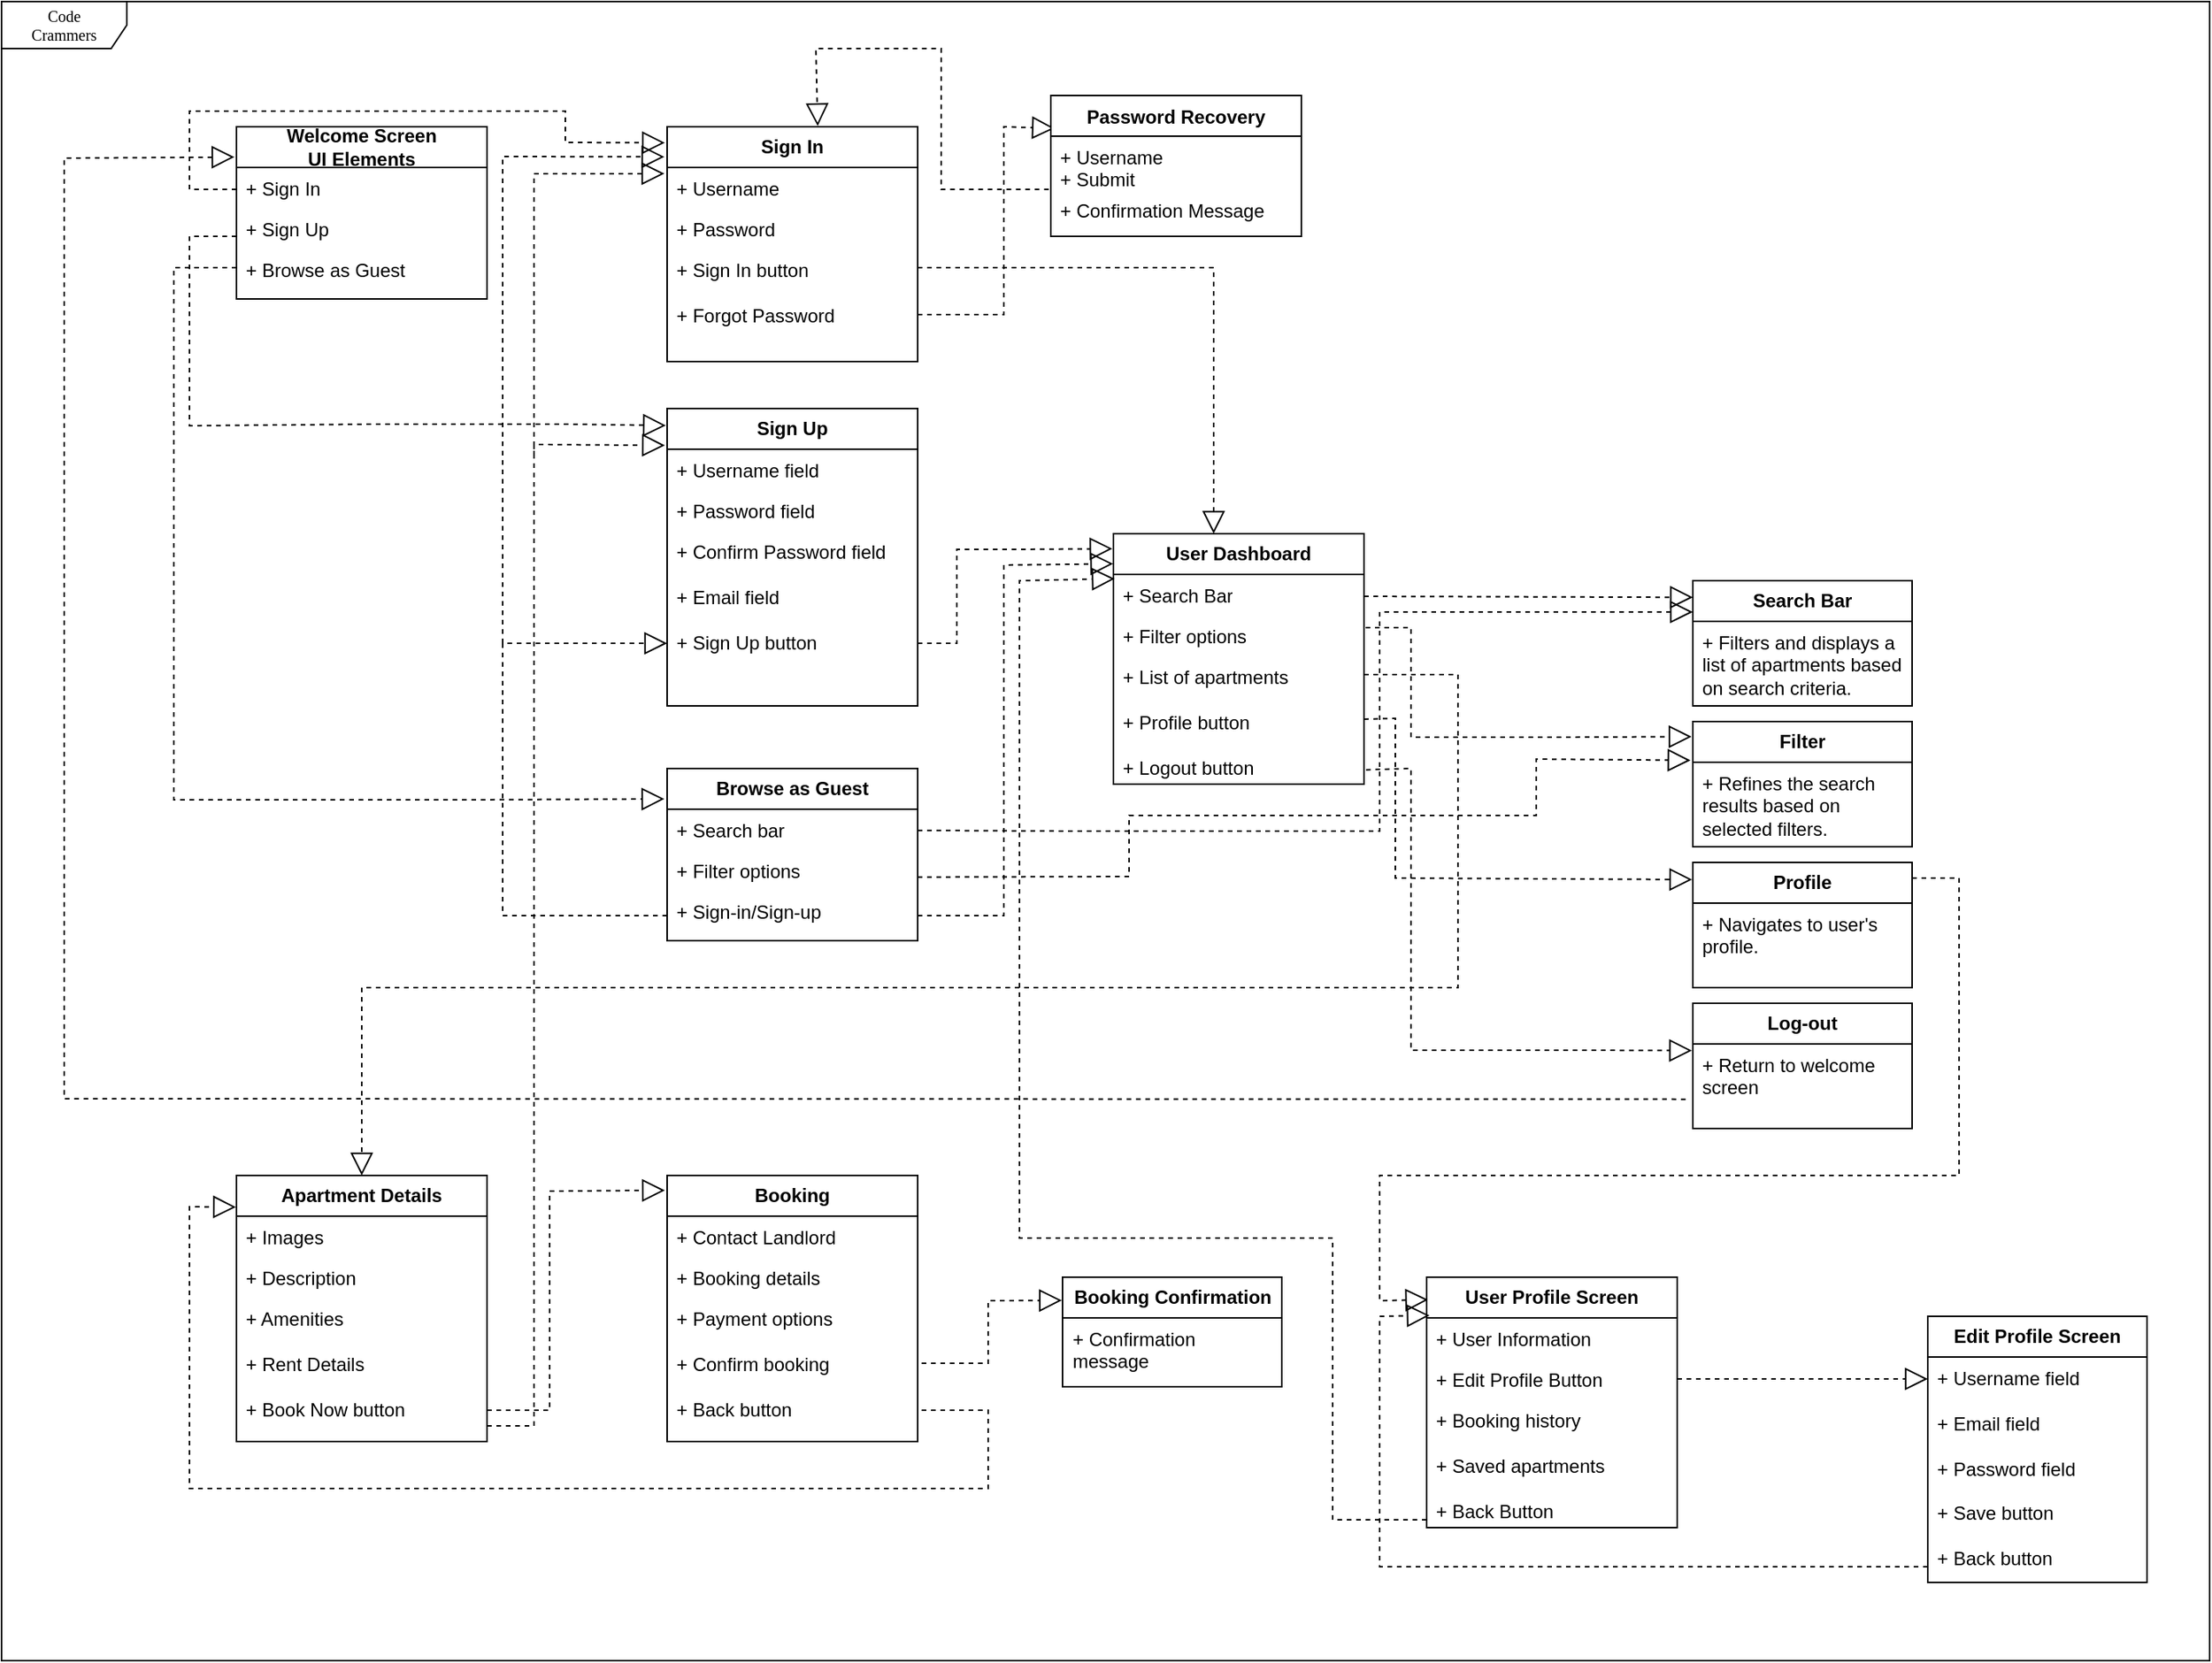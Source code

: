 <mxfile version="24.4.4" type="github">
  <diagram name="Page-1" id="XD1wHA15Zp2mq-SakErt">
    <mxGraphModel dx="2918" dy="988" grid="1" gridSize="10" guides="1" tooltips="1" connect="1" arrows="1" fold="1" page="1" pageScale="1" pageWidth="850" pageHeight="1100" math="0" shadow="0">
      <root>
        <mxCell id="0" />
        <mxCell id="1" parent="0" />
        <mxCell id="ODBAr7v3amxmQa6mZx3--6" value="Code&lt;div&gt;Crammers&lt;/div&gt;" style="shape=umlFrame;whiteSpace=wrap;html=1;rounded=0;shadow=0;comic=0;labelBackgroundColor=none;strokeWidth=1;fontFamily=Verdana;fontSize=10;align=center;width=80;height=30;direction=east;" vertex="1" parent="1">
          <mxGeometry x="-80" y="10" width="1410" height="1060" as="geometry" />
        </mxCell>
        <mxCell id="ODBAr7v3amxmQa6mZx3--1" value="&lt;b&gt;Sign In&lt;/b&gt;" style="swimlane;fontStyle=0;childLayout=stackLayout;horizontal=1;startSize=26;horizontalStack=0;resizeParent=1;resizeParentMax=0;resizeLast=0;collapsible=1;marginBottom=0;whiteSpace=wrap;html=1;labelBackgroundColor=none;" vertex="1" parent="1">
          <mxGeometry x="345" y="90" width="160" height="150" as="geometry" />
        </mxCell>
        <mxCell id="ODBAr7v3amxmQa6mZx3--2" value="&lt;div style=&quot;text-align: justify;&quot;&gt;&lt;span style=&quot;background-color: initial;&quot;&gt;+ Username&lt;/span&gt;&lt;/div&gt;" style="text;align=left;verticalAlign=top;spacingLeft=4;spacingRight=4;overflow=hidden;rotatable=0;points=[[0,0.5],[1,0.5]];portConstraint=eastwest;whiteSpace=wrap;html=1;labelBackgroundColor=none;" vertex="1" parent="ODBAr7v3amxmQa6mZx3--1">
          <mxGeometry y="26" width="160" height="26" as="geometry" />
        </mxCell>
        <mxCell id="ODBAr7v3amxmQa6mZx3--3" value="+ Password" style="text;align=left;verticalAlign=top;spacingLeft=4;spacingRight=4;overflow=hidden;rotatable=0;points=[[0,0.5],[1,0.5]];portConstraint=eastwest;whiteSpace=wrap;html=1;labelBackgroundColor=none;" vertex="1" parent="ODBAr7v3amxmQa6mZx3--1">
          <mxGeometry y="52" width="160" height="26" as="geometry" />
        </mxCell>
        <mxCell id="ODBAr7v3amxmQa6mZx3--4" value="+ Sign In button&lt;div&gt;&lt;br&gt;&lt;div&gt;+ Forgot Password&lt;br&gt;&lt;div&gt;&lt;br&gt;&lt;/div&gt;&lt;/div&gt;&lt;/div&gt;" style="text;align=left;verticalAlign=top;spacingLeft=4;spacingRight=4;overflow=hidden;rotatable=0;points=[[0,0.5],[1,0.5]];portConstraint=eastwest;whiteSpace=wrap;html=1;labelBackgroundColor=none;" vertex="1" parent="ODBAr7v3amxmQa6mZx3--1">
          <mxGeometry y="78" width="160" height="72" as="geometry" />
        </mxCell>
        <mxCell id="ODBAr7v3amxmQa6mZx3--9" value="&lt;b&gt;Welcome Screen&lt;/b&gt;&lt;div&gt;&lt;b&gt;UI Elements&lt;/b&gt;&lt;/div&gt;" style="swimlane;fontStyle=0;childLayout=stackLayout;horizontal=1;startSize=26;horizontalStack=0;resizeParent=1;resizeParentMax=0;resizeLast=0;collapsible=1;marginBottom=0;whiteSpace=wrap;html=1;labelBackgroundColor=none;" vertex="1" parent="1">
          <mxGeometry x="70" y="90" width="160" height="110" as="geometry" />
        </mxCell>
        <mxCell id="ODBAr7v3amxmQa6mZx3--10" value="&lt;div style=&quot;text-align: justify;&quot;&gt;&lt;span style=&quot;background-color: initial;&quot;&gt;+ Sign In&lt;/span&gt;&lt;/div&gt;" style="text;align=left;verticalAlign=top;spacingLeft=4;spacingRight=4;overflow=hidden;rotatable=0;points=[[0,0.5],[1,0.5]];portConstraint=eastwest;whiteSpace=wrap;html=1;labelBackgroundColor=none;" vertex="1" parent="ODBAr7v3amxmQa6mZx3--9">
          <mxGeometry y="26" width="160" height="26" as="geometry" />
        </mxCell>
        <mxCell id="ODBAr7v3amxmQa6mZx3--11" value="+ Sign Up" style="text;align=left;verticalAlign=top;spacingLeft=4;spacingRight=4;overflow=hidden;rotatable=0;points=[[0,0.5],[1,0.5]];portConstraint=eastwest;whiteSpace=wrap;html=1;labelBackgroundColor=none;" vertex="1" parent="ODBAr7v3amxmQa6mZx3--9">
          <mxGeometry y="52" width="160" height="26" as="geometry" />
        </mxCell>
        <mxCell id="ODBAr7v3amxmQa6mZx3--12" value="+ Browse as Guest" style="text;align=left;verticalAlign=top;spacingLeft=4;spacingRight=4;overflow=hidden;rotatable=0;points=[[0,0.5],[1,0.5]];portConstraint=eastwest;whiteSpace=wrap;html=1;labelBackgroundColor=none;" vertex="1" parent="ODBAr7v3amxmQa6mZx3--9">
          <mxGeometry y="78" width="160" height="32" as="geometry" />
        </mxCell>
        <mxCell id="ODBAr7v3amxmQa6mZx3--13" value="&lt;b&gt;User Dashboard&lt;/b&gt;" style="swimlane;fontStyle=0;childLayout=stackLayout;horizontal=1;startSize=26;horizontalStack=0;resizeParent=1;resizeParentMax=0;resizeLast=0;collapsible=1;marginBottom=0;whiteSpace=wrap;html=1;labelBackgroundColor=none;" vertex="1" parent="1">
          <mxGeometry x="630" y="350" width="160" height="160" as="geometry" />
        </mxCell>
        <mxCell id="ODBAr7v3amxmQa6mZx3--14" value="&lt;div style=&quot;text-align: justify;&quot;&gt;&lt;span style=&quot;background-color: initial;&quot;&gt;+ Search Bar&lt;/span&gt;&lt;/div&gt;" style="text;align=left;verticalAlign=top;spacingLeft=4;spacingRight=4;overflow=hidden;rotatable=0;points=[[0,0.5],[1,0.5]];portConstraint=eastwest;whiteSpace=wrap;html=1;labelBackgroundColor=none;" vertex="1" parent="ODBAr7v3amxmQa6mZx3--13">
          <mxGeometry y="26" width="160" height="26" as="geometry" />
        </mxCell>
        <mxCell id="ODBAr7v3amxmQa6mZx3--15" value="+ Filter options" style="text;align=left;verticalAlign=top;spacingLeft=4;spacingRight=4;overflow=hidden;rotatable=0;points=[[0,0.5],[1,0.5]];portConstraint=eastwest;whiteSpace=wrap;html=1;labelBackgroundColor=none;" vertex="1" parent="ODBAr7v3amxmQa6mZx3--13">
          <mxGeometry y="52" width="160" height="26" as="geometry" />
        </mxCell>
        <mxCell id="ODBAr7v3amxmQa6mZx3--16" value="&lt;div&gt;&lt;div&gt;&lt;div&gt;+ List of apartments&lt;/div&gt;&lt;/div&gt;&lt;/div&gt;&lt;div&gt;&lt;br&gt;&lt;/div&gt;&lt;div&gt;+ Profile button&lt;/div&gt;&lt;div&gt;&lt;br&gt;&lt;/div&gt;&lt;div&gt;+ Logout button&lt;/div&gt;" style="text;align=left;verticalAlign=top;spacingLeft=4;spacingRight=4;overflow=hidden;rotatable=0;points=[[0,0.5],[1,0.5]];portConstraint=eastwest;whiteSpace=wrap;html=1;labelBackgroundColor=none;" vertex="1" parent="ODBAr7v3amxmQa6mZx3--13">
          <mxGeometry y="78" width="160" height="82" as="geometry" />
        </mxCell>
        <mxCell id="ODBAr7v3amxmQa6mZx3--19" value="&lt;b&gt;Sign Up&lt;/b&gt;" style="swimlane;fontStyle=0;childLayout=stackLayout;horizontal=1;startSize=26;horizontalStack=0;resizeParent=1;resizeParentMax=0;resizeLast=0;collapsible=1;marginBottom=0;whiteSpace=wrap;html=1;labelBackgroundColor=none;" vertex="1" parent="1">
          <mxGeometry x="345" y="270" width="160" height="190" as="geometry" />
        </mxCell>
        <mxCell id="ODBAr7v3amxmQa6mZx3--20" value="&lt;div style=&quot;text-align: justify;&quot;&gt;&lt;span style=&quot;background-color: initial;&quot;&gt;+ Username field&lt;/span&gt;&lt;/div&gt;" style="text;align=left;verticalAlign=top;spacingLeft=4;spacingRight=4;overflow=hidden;rotatable=0;points=[[0,0.5],[1,0.5]];portConstraint=eastwest;whiteSpace=wrap;html=1;labelBackgroundColor=none;" vertex="1" parent="ODBAr7v3amxmQa6mZx3--19">
          <mxGeometry y="26" width="160" height="26" as="geometry" />
        </mxCell>
        <mxCell id="ODBAr7v3amxmQa6mZx3--21" value="+ Password field" style="text;align=left;verticalAlign=top;spacingLeft=4;spacingRight=4;overflow=hidden;rotatable=0;points=[[0,0.5],[1,0.5]];portConstraint=eastwest;whiteSpace=wrap;html=1;labelBackgroundColor=none;" vertex="1" parent="ODBAr7v3amxmQa6mZx3--19">
          <mxGeometry y="52" width="160" height="26" as="geometry" />
        </mxCell>
        <mxCell id="ODBAr7v3amxmQa6mZx3--22" value="+ Confirm Password field&lt;div&gt;&lt;br&gt;&lt;div&gt;+ Email field&lt;/div&gt;&lt;div&gt;&lt;br&gt;&lt;/div&gt;&lt;div&gt;+ Sign Up button&lt;br&gt;&lt;div&gt;&lt;br&gt;&lt;/div&gt;&lt;/div&gt;&lt;/div&gt;" style="text;align=left;verticalAlign=top;spacingLeft=4;spacingRight=4;overflow=hidden;rotatable=0;points=[[0,0.5],[1,0.5]];portConstraint=eastwest;whiteSpace=wrap;html=1;labelBackgroundColor=none;" vertex="1" parent="ODBAr7v3amxmQa6mZx3--19">
          <mxGeometry y="78" width="160" height="112" as="geometry" />
        </mxCell>
        <mxCell id="ODBAr7v3amxmQa6mZx3--27" value="" style="endArrow=block;dashed=1;endFill=0;endSize=12;html=1;rounded=0;entryX=-0.009;entryY=0.068;entryDx=0;entryDy=0;entryPerimeter=0;labelBackgroundColor=none;fontColor=default;" edge="1" parent="1" target="ODBAr7v3amxmQa6mZx3--1">
          <mxGeometry width="160" relative="1" as="geometry">
            <mxPoint x="70" y="130" as="sourcePoint" />
            <mxPoint x="345" y="150" as="targetPoint" />
            <Array as="points">
              <mxPoint x="40" y="130" />
              <mxPoint x="40" y="80" />
              <mxPoint x="170" y="80" />
              <mxPoint x="280" y="80" />
              <mxPoint x="280" y="100" />
            </Array>
          </mxGeometry>
        </mxCell>
        <mxCell id="ODBAr7v3amxmQa6mZx3--28" value="" style="endArrow=block;dashed=1;endFill=0;endSize=12;html=1;rounded=0;entryX=0.4;entryY=0;entryDx=0;entryDy=0;entryPerimeter=0;labelBackgroundColor=none;fontColor=default;labelBorderColor=#FFFFFF;" edge="1" parent="1" target="ODBAr7v3amxmQa6mZx3--13">
          <mxGeometry width="160" relative="1" as="geometry">
            <mxPoint x="505" y="180" as="sourcePoint" />
            <mxPoint x="693.84" y="320.8" as="targetPoint" />
            <Array as="points">
              <mxPoint x="694" y="180" />
            </Array>
          </mxGeometry>
        </mxCell>
        <mxCell id="ODBAr7v3amxmQa6mZx3--24" value="" style="endArrow=block;dashed=1;endFill=0;endSize=12;html=1;rounded=0;entryX=-0.005;entryY=0.057;entryDx=0;entryDy=0;entryPerimeter=0;labelBackgroundColor=none;fontColor=default;" edge="1" parent="1" target="ODBAr7v3amxmQa6mZx3--19">
          <mxGeometry width="160" relative="1" as="geometry">
            <mxPoint x="70" y="160" as="sourcePoint" />
            <mxPoint x="345" y="360" as="targetPoint" />
            <Array as="points">
              <mxPoint x="40" y="160" />
              <mxPoint x="40" y="200" />
              <mxPoint x="40" y="281" />
              <mxPoint x="160" y="280" />
              <mxPoint x="230" y="280" />
              <mxPoint x="280" y="280" />
            </Array>
          </mxGeometry>
        </mxCell>
        <mxCell id="ODBAr7v3amxmQa6mZx3--33" value="&lt;b&gt;Browse as Guest&lt;/b&gt;" style="swimlane;fontStyle=0;childLayout=stackLayout;horizontal=1;startSize=26;horizontalStack=0;resizeParent=1;resizeParentMax=0;resizeLast=0;collapsible=1;marginBottom=0;whiteSpace=wrap;html=1;labelBackgroundColor=none;" vertex="1" parent="1">
          <mxGeometry x="345" y="500" width="160" height="110" as="geometry" />
        </mxCell>
        <mxCell id="ODBAr7v3amxmQa6mZx3--34" value="&lt;div style=&quot;text-align: justify;&quot;&gt;&lt;span style=&quot;background-color: initial;&quot;&gt;+ Search bar&lt;/span&gt;&lt;/div&gt;" style="text;align=left;verticalAlign=top;spacingLeft=4;spacingRight=4;overflow=hidden;rotatable=0;points=[[0,0.5],[1,0.5]];portConstraint=eastwest;whiteSpace=wrap;html=1;labelBackgroundColor=none;" vertex="1" parent="ODBAr7v3amxmQa6mZx3--33">
          <mxGeometry y="26" width="160" height="26" as="geometry" />
        </mxCell>
        <mxCell id="ODBAr7v3amxmQa6mZx3--35" value="+ Filter options&amp;nbsp;" style="text;align=left;verticalAlign=top;spacingLeft=4;spacingRight=4;overflow=hidden;rotatable=0;points=[[0,0.5],[1,0.5]];portConstraint=eastwest;whiteSpace=wrap;html=1;labelBackgroundColor=none;" vertex="1" parent="ODBAr7v3amxmQa6mZx3--33">
          <mxGeometry y="52" width="160" height="26" as="geometry" />
        </mxCell>
        <mxCell id="ODBAr7v3amxmQa6mZx3--36" value="&lt;div&gt;&lt;span style=&quot;background-color: initial;&quot;&gt;+ Sign-in/Sign-up&lt;/span&gt;&lt;br&gt;&lt;/div&gt;" style="text;align=left;verticalAlign=top;spacingLeft=4;spacingRight=4;overflow=hidden;rotatable=0;points=[[0,0.5],[1,0.5]];portConstraint=eastwest;whiteSpace=wrap;html=1;labelBackgroundColor=none;" vertex="1" parent="ODBAr7v3amxmQa6mZx3--33">
          <mxGeometry y="78" width="160" height="32" as="geometry" />
        </mxCell>
        <mxCell id="ODBAr7v3amxmQa6mZx3--37" value="" style="endArrow=block;dashed=1;endFill=0;endSize=12;html=1;rounded=0;entryX=-0.011;entryY=0.177;entryDx=0;entryDy=0;entryPerimeter=0;labelBackgroundColor=none;fontColor=default;" edge="1" parent="1" target="ODBAr7v3amxmQa6mZx3--33">
          <mxGeometry width="160" relative="1" as="geometry">
            <mxPoint x="70" y="180" as="sourcePoint" />
            <mxPoint x="250" y="470" as="targetPoint" />
            <Array as="points">
              <mxPoint x="30" y="180" />
              <mxPoint x="30" y="270" />
              <mxPoint x="30" y="330" />
              <mxPoint x="30" y="360" />
              <mxPoint x="30" y="410" />
              <mxPoint x="30" y="450" />
              <mxPoint x="30" y="480" />
              <mxPoint x="30" y="520" />
              <mxPoint x="110" y="520" />
              <mxPoint x="220" y="520" />
            </Array>
          </mxGeometry>
        </mxCell>
        <mxCell id="ODBAr7v3amxmQa6mZx3--40" value="" style="endArrow=block;dashed=1;endFill=0;endSize=12;html=1;rounded=0;entryX=-0.004;entryY=0.06;entryDx=0;entryDy=0;entryPerimeter=0;labelBackgroundColor=none;fontColor=default;" edge="1" parent="1" target="ODBAr7v3amxmQa6mZx3--13">
          <mxGeometry width="160" relative="1" as="geometry">
            <mxPoint x="505" y="420" as="sourcePoint" />
            <mxPoint x="630" y="420" as="targetPoint" />
            <Array as="points">
              <mxPoint x="530" y="420" />
              <mxPoint x="530" y="360" />
              <mxPoint x="570" y="360" />
            </Array>
          </mxGeometry>
        </mxCell>
        <mxCell id="ODBAr7v3amxmQa6mZx3--41" value="" style="endArrow=block;dashed=1;endFill=0;endSize=12;html=1;rounded=0;entryX=-0.001;entryY=0.12;entryDx=0;entryDy=0;entryPerimeter=0;exitX=1;exitY=0.5;exitDx=0;exitDy=0;labelBackgroundColor=none;fontColor=default;" edge="1" parent="1" source="ODBAr7v3amxmQa6mZx3--36" target="ODBAr7v3amxmQa6mZx3--13">
          <mxGeometry width="160" relative="1" as="geometry">
            <mxPoint x="520" y="630" as="sourcePoint" />
            <mxPoint x="695" y="510" as="targetPoint" />
            <Array as="points">
              <mxPoint x="560" y="594" />
              <mxPoint x="560" y="490" />
              <mxPoint x="560" y="460" />
              <mxPoint x="560" y="400" />
              <mxPoint x="560" y="370" />
            </Array>
          </mxGeometry>
        </mxCell>
        <mxCell id="ODBAr7v3amxmQa6mZx3--48" value="" style="endArrow=block;dashed=1;endFill=0;endSize=12;html=1;rounded=0;entryX=0.016;entryY=-0.147;entryDx=0;entryDy=0;entryPerimeter=0;labelBackgroundColor=none;fontColor=default;" edge="1" parent="1" target="ODBAr7v3amxmQa6mZx3--56">
          <mxGeometry width="160" relative="1" as="geometry">
            <mxPoint x="505" y="210" as="sourcePoint" />
            <mxPoint x="590" y="210" as="targetPoint" />
            <Array as="points">
              <mxPoint x="560" y="210" />
              <mxPoint x="560" y="120" />
              <mxPoint x="560" y="90" />
            </Array>
          </mxGeometry>
        </mxCell>
        <mxCell id="ODBAr7v3amxmQa6mZx3--49" value="" style="endArrow=block;dashed=1;endFill=0;endSize=12;html=1;rounded=0;entryX=0.601;entryY=-0.003;entryDx=0;entryDy=0;entryPerimeter=0;exitX=-0.008;exitY=1;exitDx=0;exitDy=0;exitPerimeter=0;labelBackgroundColor=none;fontColor=default;" edge="1" parent="1" source="ODBAr7v3amxmQa6mZx3--56" target="ODBAr7v3amxmQa6mZx3--1">
          <mxGeometry width="160" relative="1" as="geometry">
            <mxPoint x="590" y="80" as="sourcePoint" />
            <mxPoint x="490" y="50" as="targetPoint" />
            <Array as="points">
              <mxPoint x="570" y="130" />
              <mxPoint x="550" y="130" />
              <mxPoint x="520" y="130" />
              <mxPoint x="520" y="40" />
              <mxPoint x="490" y="40" />
              <mxPoint x="440" y="40" />
            </Array>
          </mxGeometry>
        </mxCell>
        <mxCell id="ODBAr7v3amxmQa6mZx3--55" value="Password Recovery" style="swimlane;fontStyle=1;align=center;verticalAlign=top;childLayout=stackLayout;horizontal=1;startSize=26;horizontalStack=0;resizeParent=1;resizeParentMax=0;resizeLast=0;collapsible=1;marginBottom=0;whiteSpace=wrap;html=1;labelBackgroundColor=none;" vertex="1" parent="1">
          <mxGeometry x="590" y="70" width="160" height="90" as="geometry" />
        </mxCell>
        <mxCell id="ODBAr7v3amxmQa6mZx3--56" value="+ Username&lt;div&gt;+ Submit&lt;/div&gt;" style="text;align=left;verticalAlign=top;spacingLeft=4;spacingRight=4;overflow=hidden;rotatable=0;points=[[0,0.5],[1,0.5]];portConstraint=eastwest;whiteSpace=wrap;html=1;labelBackgroundColor=none;" vertex="1" parent="ODBAr7v3amxmQa6mZx3--55">
          <mxGeometry y="26" width="160" height="34" as="geometry" />
        </mxCell>
        <mxCell id="ODBAr7v3amxmQa6mZx3--57" value="" style="line;strokeWidth=1;align=left;verticalAlign=middle;spacingTop=-1;spacingLeft=3;spacingRight=3;rotatable=0;labelPosition=right;points=[];portConstraint=eastwest;labelBackgroundColor=none;" vertex="1" parent="ODBAr7v3amxmQa6mZx3--55">
          <mxGeometry y="60" width="160" as="geometry" />
        </mxCell>
        <mxCell id="ODBAr7v3amxmQa6mZx3--58" value="+ Confirmation Message" style="text;align=left;verticalAlign=top;spacingLeft=4;spacingRight=4;overflow=hidden;rotatable=0;points=[[0,0.5],[1,0.5]];portConstraint=eastwest;whiteSpace=wrap;html=1;labelBackgroundColor=none;" vertex="1" parent="ODBAr7v3amxmQa6mZx3--55">
          <mxGeometry y="60" width="160" height="30" as="geometry" />
        </mxCell>
        <mxCell id="ODBAr7v3amxmQa6mZx3--60" value="" style="endArrow=block;dashed=1;endFill=0;endSize=12;html=1;rounded=0;exitX=0;exitY=0.5;exitDx=0;exitDy=0;labelBackgroundColor=none;fontColor=default;" edge="1" parent="1" source="ODBAr7v3amxmQa6mZx3--36">
          <mxGeometry width="160" relative="1" as="geometry">
            <mxPoint x="345" y="620" as="sourcePoint" />
            <mxPoint x="345" y="420" as="targetPoint" />
            <Array as="points">
              <mxPoint x="240" y="594" />
              <mxPoint x="240" y="580" />
              <mxPoint x="240" y="420" />
            </Array>
          </mxGeometry>
        </mxCell>
        <mxCell id="ODBAr7v3amxmQa6mZx3--62" value="" style="endArrow=block;dashed=1;endFill=0;endSize=12;html=1;rounded=0;entryX=-0.011;entryY=0.128;entryDx=0;entryDy=0;entryPerimeter=0;labelBackgroundColor=none;fontColor=default;" edge="1" parent="1" target="ODBAr7v3amxmQa6mZx3--1">
          <mxGeometry width="160" relative="1" as="geometry">
            <mxPoint x="240" y="420" as="sourcePoint" />
            <mxPoint x="340" y="120" as="targetPoint" />
            <Array as="points">
              <mxPoint x="240" y="310" />
              <mxPoint x="240" y="109" />
            </Array>
          </mxGeometry>
        </mxCell>
        <mxCell id="ODBAr7v3amxmQa6mZx3--63" value="" style="endArrow=block;dashed=1;endFill=0;endSize=12;html=1;rounded=0;entryX=0;entryY=0.133;entryDx=0;entryDy=0;entryPerimeter=0;labelBackgroundColor=none;fontColor=default;" edge="1" parent="1" target="ODBAr7v3amxmQa6mZx3--65">
          <mxGeometry width="160" relative="1" as="geometry">
            <mxPoint x="790" y="390" as="sourcePoint" />
            <mxPoint x="845" y="390" as="targetPoint" />
          </mxGeometry>
        </mxCell>
        <mxCell id="ODBAr7v3amxmQa6mZx3--65" value="&lt;b&gt;Search Bar&lt;/b&gt;" style="swimlane;fontStyle=0;childLayout=stackLayout;horizontal=1;startSize=26;horizontalStack=0;resizeParent=1;resizeParentMax=0;resizeLast=0;collapsible=1;marginBottom=0;whiteSpace=wrap;html=1;labelBackgroundColor=none;" vertex="1" parent="1">
          <mxGeometry x="1000" y="380" width="140" height="80" as="geometry" />
        </mxCell>
        <mxCell id="ODBAr7v3amxmQa6mZx3--66" value="+ Filters and displays a list of apartments based on search criteria." style="text;align=left;verticalAlign=top;spacingLeft=4;spacingRight=4;overflow=hidden;rotatable=0;points=[[0,0.5],[1,0.5]];portConstraint=eastwest;whiteSpace=wrap;html=1;labelBackgroundColor=none;" vertex="1" parent="ODBAr7v3amxmQa6mZx3--65">
          <mxGeometry y="26" width="140" height="54" as="geometry" />
        </mxCell>
        <mxCell id="ODBAr7v3amxmQa6mZx3--69" value="" style="endArrow=block;dashed=1;endFill=0;endSize=12;html=1;rounded=0;entryX=-0.006;entryY=0.121;entryDx=0;entryDy=0;entryPerimeter=0;labelBackgroundColor=none;fontColor=default;" edge="1" parent="1" target="ODBAr7v3amxmQa6mZx3--70">
          <mxGeometry width="160" relative="1" as="geometry">
            <mxPoint x="791" y="410" as="sourcePoint" />
            <mxPoint x="850" y="410" as="targetPoint" />
            <Array as="points">
              <mxPoint x="820" y="410" />
              <mxPoint x="820" y="480" />
              <mxPoint x="860" y="480" />
              <mxPoint x="910" y="480" />
            </Array>
          </mxGeometry>
        </mxCell>
        <mxCell id="ODBAr7v3amxmQa6mZx3--70" value="&lt;b&gt;Filter&lt;/b&gt;" style="swimlane;fontStyle=0;childLayout=stackLayout;horizontal=1;startSize=26;horizontalStack=0;resizeParent=1;resizeParentMax=0;resizeLast=0;collapsible=1;marginBottom=0;whiteSpace=wrap;html=1;labelBackgroundColor=none;" vertex="1" parent="1">
          <mxGeometry x="1000" y="470" width="140" height="80" as="geometry" />
        </mxCell>
        <mxCell id="ODBAr7v3amxmQa6mZx3--71" value="+ Refines the search results based on selected filters." style="text;align=left;verticalAlign=top;spacingLeft=4;spacingRight=4;overflow=hidden;rotatable=0;points=[[0,0.5],[1,0.5]];portConstraint=eastwest;whiteSpace=wrap;html=1;labelBackgroundColor=none;" vertex="1" parent="ODBAr7v3amxmQa6mZx3--70">
          <mxGeometry y="26" width="140" height="54" as="geometry" />
        </mxCell>
        <mxCell id="ODBAr7v3amxmQa6mZx3--73" value="" style="endArrow=block;dashed=1;endFill=0;endSize=12;html=1;rounded=0;entryX=-0.011;entryY=-0.023;entryDx=0;entryDy=0;entryPerimeter=0;labelBackgroundColor=none;fontColor=default;" edge="1" parent="1" target="ODBAr7v3amxmQa6mZx3--71">
          <mxGeometry width="160" relative="1" as="geometry">
            <mxPoint x="505" y="569.38" as="sourcePoint" />
            <mxPoint x="665" y="569.38" as="targetPoint" />
            <Array as="points">
              <mxPoint x="640" y="569" />
              <mxPoint x="640" y="530" />
              <mxPoint x="800" y="530" />
              <mxPoint x="900" y="530" />
              <mxPoint x="900" y="494" />
            </Array>
          </mxGeometry>
        </mxCell>
        <mxCell id="ODBAr7v3amxmQa6mZx3--74" value="" style="endArrow=block;dashed=1;endFill=0;endSize=12;html=1;rounded=0;entryX=0;entryY=0.25;entryDx=0;entryDy=0;labelBackgroundColor=none;fontColor=default;" edge="1" parent="1" target="ODBAr7v3amxmQa6mZx3--65">
          <mxGeometry width="160" relative="1" as="geometry">
            <mxPoint x="505" y="539.57" as="sourcePoint" />
            <mxPoint x="850" y="400" as="targetPoint" />
            <Array as="points">
              <mxPoint x="610" y="540" />
              <mxPoint x="720" y="540" />
              <mxPoint x="800" y="540" />
              <mxPoint x="800" y="460" />
              <mxPoint x="800" y="400" />
            </Array>
          </mxGeometry>
        </mxCell>
        <mxCell id="ODBAr7v3amxmQa6mZx3--75" value="" style="endArrow=block;dashed=1;endFill=0;endSize=12;html=1;rounded=0;entryX=-0.003;entryY=0.137;entryDx=0;entryDy=0;entryPerimeter=0;labelBackgroundColor=none;fontColor=default;" edge="1" parent="1" target="ODBAr7v3amxmQa6mZx3--76">
          <mxGeometry width="160" relative="1" as="geometry">
            <mxPoint x="790" y="468.46" as="sourcePoint" />
            <mxPoint x="950" y="468.46" as="targetPoint" />
            <Array as="points">
              <mxPoint x="810" y="468" />
              <mxPoint x="810" y="550" />
              <mxPoint x="810" y="570" />
            </Array>
          </mxGeometry>
        </mxCell>
        <mxCell id="ODBAr7v3amxmQa6mZx3--76" value="&lt;b&gt;Profile&lt;/b&gt;" style="swimlane;fontStyle=0;childLayout=stackLayout;horizontal=1;startSize=26;horizontalStack=0;resizeParent=1;resizeParentMax=0;resizeLast=0;collapsible=1;marginBottom=0;whiteSpace=wrap;html=1;labelBackgroundColor=none;" vertex="1" parent="1">
          <mxGeometry x="1000" y="560" width="140" height="80" as="geometry" />
        </mxCell>
        <mxCell id="ODBAr7v3amxmQa6mZx3--77" value="+ Navigates to user&#39;s profile." style="text;align=left;verticalAlign=top;spacingLeft=4;spacingRight=4;overflow=hidden;rotatable=0;points=[[0,0.5],[1,0.5]];portConstraint=eastwest;whiteSpace=wrap;html=1;labelBackgroundColor=none;" vertex="1" parent="ODBAr7v3amxmQa6mZx3--76">
          <mxGeometry y="26" width="140" height="54" as="geometry" />
        </mxCell>
        <mxCell id="ODBAr7v3amxmQa6mZx3--78" value="&lt;b&gt;Log-out&lt;/b&gt;" style="swimlane;fontStyle=0;childLayout=stackLayout;horizontal=1;startSize=26;horizontalStack=0;resizeParent=1;resizeParentMax=0;resizeLast=0;collapsible=1;marginBottom=0;whiteSpace=wrap;html=1;labelBackgroundColor=none;" vertex="1" parent="1">
          <mxGeometry x="1000" y="650" width="140" height="80" as="geometry" />
        </mxCell>
        <mxCell id="ODBAr7v3amxmQa6mZx3--79" value="+ Return to welcome screen" style="text;align=left;verticalAlign=top;spacingLeft=4;spacingRight=4;overflow=hidden;rotatable=0;points=[[0,0.5],[1,0.5]];portConstraint=eastwest;whiteSpace=wrap;html=1;labelBackgroundColor=none;" vertex="1" parent="ODBAr7v3amxmQa6mZx3--78">
          <mxGeometry y="26" width="140" height="54" as="geometry" />
        </mxCell>
        <mxCell id="ODBAr7v3amxmQa6mZx3--80" value="" style="endArrow=block;dashed=1;endFill=0;endSize=12;html=1;rounded=0;entryX=-0.004;entryY=0.078;entryDx=0;entryDy=0;exitX=1.008;exitY=0.888;exitDx=0;exitDy=0;exitPerimeter=0;entryPerimeter=0;labelBackgroundColor=none;fontColor=default;" edge="1" parent="1" source="ODBAr7v3amxmQa6mZx3--16" target="ODBAr7v3amxmQa6mZx3--79">
          <mxGeometry width="160" relative="1" as="geometry">
            <mxPoint x="800" y="500" as="sourcePoint" />
            <mxPoint x="940" y="500" as="targetPoint" />
            <Array as="points">
              <mxPoint x="820" y="500" />
              <mxPoint x="820" y="550" />
              <mxPoint x="820" y="620" />
              <mxPoint x="820" y="680" />
              <mxPoint x="930" y="680" />
            </Array>
          </mxGeometry>
        </mxCell>
        <mxCell id="ODBAr7v3amxmQa6mZx3--81" value="" style="endArrow=block;dashed=1;endFill=0;endSize=12;html=1;rounded=0;entryX=0.5;entryY=0;entryDx=0;entryDy=0;labelBackgroundColor=none;fontColor=default;" edge="1" parent="1" target="ODBAr7v3amxmQa6mZx3--88">
          <mxGeometry width="160" relative="1" as="geometry">
            <mxPoint x="790" y="440" as="sourcePoint" />
            <mxPoint x="760" y="640" as="targetPoint" />
            <Array as="points">
              <mxPoint x="850" y="440" />
              <mxPoint x="850" y="640" />
              <mxPoint x="380" y="640" />
              <mxPoint x="150" y="640" />
            </Array>
          </mxGeometry>
        </mxCell>
        <mxCell id="ODBAr7v3amxmQa6mZx3--82" value="" style="endArrow=block;dashed=1;endFill=0;endSize=12;html=1;rounded=0;entryX=-0.008;entryY=0.176;entryDx=0;entryDy=0;entryPerimeter=0;exitX=-0.033;exitY=0.654;exitDx=0;exitDy=0;exitPerimeter=0;labelBackgroundColor=none;fontColor=default;" edge="1" parent="1" source="ODBAr7v3amxmQa6mZx3--79" target="ODBAr7v3amxmQa6mZx3--9">
          <mxGeometry width="160" relative="1" as="geometry">
            <mxPoint x="800" y="729.5" as="sourcePoint" />
            <mxPoint x="70" y="90" as="targetPoint" />
            <Array as="points">
              <mxPoint x="-40" y="711" />
              <mxPoint x="-40" y="110" />
            </Array>
          </mxGeometry>
        </mxCell>
        <mxCell id="ODBAr7v3amxmQa6mZx3--88" value="&lt;b&gt;Apartment Details&lt;/b&gt;" style="swimlane;fontStyle=0;childLayout=stackLayout;horizontal=1;startSize=26;horizontalStack=0;resizeParent=1;resizeParentMax=0;resizeLast=0;collapsible=1;marginBottom=0;whiteSpace=wrap;html=1;labelBackgroundColor=none;" vertex="1" parent="1">
          <mxGeometry x="70" y="760" width="160" height="170" as="geometry" />
        </mxCell>
        <mxCell id="ODBAr7v3amxmQa6mZx3--89" value="&lt;div style=&quot;text-align: justify;&quot;&gt;+ Images&lt;/div&gt;" style="text;align=left;verticalAlign=top;spacingLeft=4;spacingRight=4;overflow=hidden;rotatable=0;points=[[0,0.5],[1,0.5]];portConstraint=eastwest;whiteSpace=wrap;html=1;labelBackgroundColor=none;" vertex="1" parent="ODBAr7v3amxmQa6mZx3--88">
          <mxGeometry y="26" width="160" height="26" as="geometry" />
        </mxCell>
        <mxCell id="ODBAr7v3amxmQa6mZx3--90" value="+ Description" style="text;align=left;verticalAlign=top;spacingLeft=4;spacingRight=4;overflow=hidden;rotatable=0;points=[[0,0.5],[1,0.5]];portConstraint=eastwest;whiteSpace=wrap;html=1;labelBackgroundColor=none;" vertex="1" parent="ODBAr7v3amxmQa6mZx3--88">
          <mxGeometry y="52" width="160" height="26" as="geometry" />
        </mxCell>
        <mxCell id="ODBAr7v3amxmQa6mZx3--91" value="&lt;div&gt;&lt;div&gt;&lt;div&gt;+ Amenities&amp;nbsp;&lt;/div&gt;&lt;/div&gt;&lt;/div&gt;&lt;div&gt;&lt;br&gt;&lt;/div&gt;&lt;div&gt;+ Rent Details&lt;/div&gt;&lt;div&gt;&lt;br&gt;&lt;/div&gt;&lt;div&gt;+ Book Now button&amp;nbsp;&lt;/div&gt;" style="text;align=left;verticalAlign=top;spacingLeft=4;spacingRight=4;overflow=hidden;rotatable=0;points=[[0,0.5],[1,0.5]];portConstraint=eastwest;whiteSpace=wrap;html=1;labelBackgroundColor=none;" vertex="1" parent="ODBAr7v3amxmQa6mZx3--88">
          <mxGeometry y="78" width="160" height="92" as="geometry" />
        </mxCell>
        <mxCell id="ODBAr7v3amxmQa6mZx3--92" value="" style="endArrow=block;dashed=1;endFill=0;endSize=12;html=1;rounded=0;entryX=-0.009;entryY=0.056;entryDx=0;entryDy=0;entryPerimeter=0;labelBackgroundColor=none;fontColor=default;" edge="1" parent="1" target="ODBAr7v3amxmQa6mZx3--93">
          <mxGeometry width="160" relative="1" as="geometry">
            <mxPoint x="230" y="910" as="sourcePoint" />
            <mxPoint x="350" y="910" as="targetPoint" />
            <Array as="points">
              <mxPoint x="270" y="910" />
              <mxPoint x="270" y="850" />
              <mxPoint x="270" y="810" />
              <mxPoint x="270" y="770" />
            </Array>
          </mxGeometry>
        </mxCell>
        <mxCell id="ODBAr7v3amxmQa6mZx3--93" value="&lt;b&gt;Booking&lt;/b&gt;" style="swimlane;fontStyle=0;childLayout=stackLayout;horizontal=1;startSize=26;horizontalStack=0;resizeParent=1;resizeParentMax=0;resizeLast=0;collapsible=1;marginBottom=0;whiteSpace=wrap;html=1;labelBackgroundColor=none;" vertex="1" parent="1">
          <mxGeometry x="345" y="760" width="160" height="170" as="geometry" />
        </mxCell>
        <mxCell id="ODBAr7v3amxmQa6mZx3--94" value="&lt;div style=&quot;text-align: justify;&quot;&gt;+ Contact Landlord&lt;/div&gt;" style="text;align=left;verticalAlign=top;spacingLeft=4;spacingRight=4;overflow=hidden;rotatable=0;points=[[0,0.5],[1,0.5]];portConstraint=eastwest;whiteSpace=wrap;html=1;labelBackgroundColor=none;" vertex="1" parent="ODBAr7v3amxmQa6mZx3--93">
          <mxGeometry y="26" width="160" height="26" as="geometry" />
        </mxCell>
        <mxCell id="ODBAr7v3amxmQa6mZx3--95" value="+ Booking details" style="text;align=left;verticalAlign=top;spacingLeft=4;spacingRight=4;overflow=hidden;rotatable=0;points=[[0,0.5],[1,0.5]];portConstraint=eastwest;whiteSpace=wrap;html=1;labelBackgroundColor=none;" vertex="1" parent="ODBAr7v3amxmQa6mZx3--93">
          <mxGeometry y="52" width="160" height="26" as="geometry" />
        </mxCell>
        <mxCell id="ODBAr7v3amxmQa6mZx3--96" value="+ Payment options&lt;div&gt;&lt;br&gt;&lt;/div&gt;&lt;div&gt;+ Confirm booking&lt;/div&gt;&lt;div&gt;&lt;br&gt;&lt;/div&gt;&lt;div&gt;+ Back button&lt;/div&gt;" style="text;align=left;verticalAlign=top;spacingLeft=4;spacingRight=4;overflow=hidden;rotatable=0;points=[[0,0.5],[1,0.5]];portConstraint=eastwest;whiteSpace=wrap;html=1;labelBackgroundColor=none;" vertex="1" parent="ODBAr7v3amxmQa6mZx3--93">
          <mxGeometry y="78" width="160" height="92" as="geometry" />
        </mxCell>
        <mxCell id="ODBAr7v3amxmQa6mZx3--97" value="" style="endArrow=block;dashed=1;endFill=0;endSize=12;html=1;rounded=0;entryX=-0.009;entryY=-0.095;entryDx=0;entryDy=0;entryPerimeter=0;labelBackgroundColor=none;fontColor=default;" edge="1" parent="1" target="ODBAr7v3amxmQa6mZx3--20">
          <mxGeometry width="160" relative="1" as="geometry">
            <mxPoint x="230" y="920" as="sourcePoint" />
            <mxPoint x="350" y="920" as="targetPoint" />
            <Array as="points">
              <mxPoint x="260" y="920" />
              <mxPoint x="260" y="670" />
              <mxPoint x="260" y="470" />
              <mxPoint x="260" y="370" />
              <mxPoint x="260" y="293" />
            </Array>
          </mxGeometry>
        </mxCell>
        <mxCell id="ODBAr7v3amxmQa6mZx3--98" value="" style="endArrow=block;dashed=1;endFill=0;endSize=12;html=1;rounded=0;entryX=-0.011;entryY=0.151;entryDx=0;entryDy=0;entryPerimeter=0;labelBackgroundColor=none;fontColor=default;" edge="1" parent="1" target="ODBAr7v3amxmQa6mZx3--2">
          <mxGeometry width="160" relative="1" as="geometry">
            <mxPoint x="260" y="300" as="sourcePoint" />
            <mxPoint x="340" y="130" as="targetPoint" />
            <Array as="points">
              <mxPoint x="260" y="120" />
            </Array>
          </mxGeometry>
        </mxCell>
        <mxCell id="ODBAr7v3amxmQa6mZx3--99" value="" style="endArrow=block;dashed=1;endFill=0;endSize=12;html=1;rounded=0;entryX=-0.003;entryY=0.212;entryDx=0;entryDy=0;entryPerimeter=0;labelBackgroundColor=none;fontColor=default;" edge="1" parent="1" target="ODBAr7v3amxmQa6mZx3--100">
          <mxGeometry width="160" relative="1" as="geometry">
            <mxPoint x="507.5" y="880" as="sourcePoint" />
            <mxPoint x="667.5" y="880" as="targetPoint" />
            <Array as="points">
              <mxPoint x="550" y="880" />
              <mxPoint x="550" y="840" />
            </Array>
          </mxGeometry>
        </mxCell>
        <mxCell id="ODBAr7v3amxmQa6mZx3--100" value="&lt;b&gt;Booking Confirmation&lt;/b&gt;" style="swimlane;fontStyle=0;childLayout=stackLayout;horizontal=1;startSize=26;horizontalStack=0;resizeParent=1;resizeParentMax=0;resizeLast=0;collapsible=1;marginBottom=0;whiteSpace=wrap;html=1;labelBackgroundColor=none;" vertex="1" parent="1">
          <mxGeometry x="597.5" y="825" width="140" height="70" as="geometry" />
        </mxCell>
        <mxCell id="ODBAr7v3amxmQa6mZx3--101" value="+ Confirmation message" style="text;align=left;verticalAlign=top;spacingLeft=4;spacingRight=4;overflow=hidden;rotatable=0;points=[[0,0.5],[1,0.5]];portConstraint=eastwest;whiteSpace=wrap;html=1;labelBackgroundColor=none;" vertex="1" parent="ODBAr7v3amxmQa6mZx3--100">
          <mxGeometry y="26" width="140" height="44" as="geometry" />
        </mxCell>
        <mxCell id="ODBAr7v3amxmQa6mZx3--104" value="" style="endArrow=block;dashed=1;endFill=0;endSize=12;html=1;rounded=0;entryX=-0.002;entryY=0.119;entryDx=0;entryDy=0;entryPerimeter=0;labelBackgroundColor=none;fontColor=default;" edge="1" parent="1" target="ODBAr7v3amxmQa6mZx3--88">
          <mxGeometry width="160" relative="1" as="geometry">
            <mxPoint x="507.5" y="910" as="sourcePoint" />
            <mxPoint x="667.5" y="910" as="targetPoint" />
            <Array as="points">
              <mxPoint x="550" y="910" />
              <mxPoint x="550" y="960" />
              <mxPoint x="40" y="960" />
              <mxPoint x="40" y="850" />
              <mxPoint x="40" y="780" />
            </Array>
          </mxGeometry>
        </mxCell>
        <mxCell id="ODBAr7v3amxmQa6mZx3--105" value="" style="endArrow=block;dashed=1;endFill=0;endSize=12;html=1;rounded=0;entryX=0.006;entryY=0.09;entryDx=0;entryDy=0;entryPerimeter=0;labelBackgroundColor=none;fontColor=default;" edge="1" parent="1" target="ODBAr7v3amxmQa6mZx3--106">
          <mxGeometry width="160" relative="1" as="geometry">
            <mxPoint x="1140" y="570" as="sourcePoint" />
            <mxPoint x="1300" y="570" as="targetPoint" />
            <Array as="points">
              <mxPoint x="1170" y="570" />
              <mxPoint x="1170" y="760" />
              <mxPoint x="800" y="760" />
              <mxPoint x="800" y="840" />
            </Array>
          </mxGeometry>
        </mxCell>
        <mxCell id="ODBAr7v3amxmQa6mZx3--106" value="&lt;b&gt;User Profile Screen&lt;/b&gt;" style="swimlane;fontStyle=0;childLayout=stackLayout;horizontal=1;startSize=26;horizontalStack=0;resizeParent=1;resizeParentMax=0;resizeLast=0;collapsible=1;marginBottom=0;whiteSpace=wrap;html=1;labelBackgroundColor=none;" vertex="1" parent="1">
          <mxGeometry x="830" y="825" width="160" height="160" as="geometry" />
        </mxCell>
        <mxCell id="ODBAr7v3amxmQa6mZx3--107" value="&lt;div style=&quot;text-align: justify;&quot;&gt;&lt;span style=&quot;background-color: initial;&quot;&gt;+ User Information&lt;/span&gt;&lt;/div&gt;" style="text;align=left;verticalAlign=top;spacingLeft=4;spacingRight=4;overflow=hidden;rotatable=0;points=[[0,0.5],[1,0.5]];portConstraint=eastwest;whiteSpace=wrap;html=1;labelBackgroundColor=none;" vertex="1" parent="ODBAr7v3amxmQa6mZx3--106">
          <mxGeometry y="26" width="160" height="26" as="geometry" />
        </mxCell>
        <mxCell id="ODBAr7v3amxmQa6mZx3--108" value="+ Edit Profile Button" style="text;align=left;verticalAlign=top;spacingLeft=4;spacingRight=4;overflow=hidden;rotatable=0;points=[[0,0.5],[1,0.5]];portConstraint=eastwest;whiteSpace=wrap;html=1;labelBackgroundColor=none;" vertex="1" parent="ODBAr7v3amxmQa6mZx3--106">
          <mxGeometry y="52" width="160" height="26" as="geometry" />
        </mxCell>
        <mxCell id="ODBAr7v3amxmQa6mZx3--109" value="&lt;div&gt;&lt;div&gt;&lt;div&gt;+ Booking history&lt;/div&gt;&lt;/div&gt;&lt;/div&gt;&lt;div&gt;&lt;br&gt;&lt;/div&gt;&lt;div&gt;+ Saved apartments&lt;/div&gt;&lt;div&gt;&lt;br&gt;&lt;/div&gt;&lt;div&gt;+ Back Button&lt;/div&gt;" style="text;align=left;verticalAlign=top;spacingLeft=4;spacingRight=4;overflow=hidden;rotatable=0;points=[[0,0.5],[1,0.5]];portConstraint=eastwest;whiteSpace=wrap;html=1;labelBackgroundColor=none;" vertex="1" parent="ODBAr7v3amxmQa6mZx3--106">
          <mxGeometry y="78" width="160" height="82" as="geometry" />
        </mxCell>
        <mxCell id="ODBAr7v3amxmQa6mZx3--110" value="" style="endArrow=block;dashed=1;endFill=0;endSize=12;html=1;rounded=0;entryX=0.005;entryY=0.105;entryDx=0;entryDy=0;entryPerimeter=0;labelBackgroundColor=none;fontColor=default;" edge="1" parent="1" target="ODBAr7v3amxmQa6mZx3--14">
          <mxGeometry width="160" relative="1" as="geometry">
            <mxPoint x="830" y="980" as="sourcePoint" />
            <mxPoint x="600" y="390" as="targetPoint" />
            <Array as="points">
              <mxPoint x="770" y="980" />
              <mxPoint x="770" y="800" />
              <mxPoint x="570" y="800" />
              <mxPoint x="570" y="700" />
              <mxPoint x="570" y="600" />
              <mxPoint x="570" y="380" />
            </Array>
          </mxGeometry>
        </mxCell>
        <mxCell id="ODBAr7v3amxmQa6mZx3--112" value="" style="endArrow=block;dashed=1;endFill=0;endSize=12;html=1;rounded=0;labelBackgroundColor=none;fontColor=default;" edge="1" parent="1">
          <mxGeometry width="160" relative="1" as="geometry">
            <mxPoint x="990" y="890" as="sourcePoint" />
            <mxPoint x="1150" y="890" as="targetPoint" />
          </mxGeometry>
        </mxCell>
        <mxCell id="ODBAr7v3amxmQa6mZx3--117" value="&lt;b&gt;Edit Profile Screen&lt;/b&gt;" style="swimlane;fontStyle=0;childLayout=stackLayout;horizontal=1;startSize=26;horizontalStack=0;resizeParent=1;resizeParentMax=0;resizeLast=0;collapsible=1;marginBottom=0;whiteSpace=wrap;html=1;labelBackgroundColor=none;" vertex="1" parent="1">
          <mxGeometry x="1150" y="850" width="140" height="170" as="geometry" />
        </mxCell>
        <mxCell id="ODBAr7v3amxmQa6mZx3--118" value="+ Username field&lt;div&gt;&lt;br&gt;&lt;/div&gt;&lt;div&gt;+ Email field&lt;/div&gt;&lt;div&gt;&lt;br&gt;&lt;/div&gt;&lt;div&gt;+ Password field&lt;/div&gt;&lt;div&gt;&lt;br&gt;&lt;/div&gt;&lt;div&gt;+ Save button&lt;/div&gt;&lt;div&gt;&lt;br&gt;&lt;/div&gt;&lt;div&gt;+ Back button&lt;/div&gt;" style="text;align=left;verticalAlign=top;spacingLeft=4;spacingRight=4;overflow=hidden;rotatable=0;points=[[0,0.5],[1,0.5]];portConstraint=eastwest;whiteSpace=wrap;html=1;labelBackgroundColor=none;" vertex="1" parent="ODBAr7v3amxmQa6mZx3--117">
          <mxGeometry y="26" width="140" height="144" as="geometry" />
        </mxCell>
        <mxCell id="ODBAr7v3amxmQa6mZx3--119" value="" style="endArrow=block;dashed=1;endFill=0;endSize=12;html=1;rounded=0;entryX=0.012;entryY=-0.06;entryDx=0;entryDy=0;entryPerimeter=0;labelBackgroundColor=none;fontColor=default;" edge="1" parent="1" target="ODBAr7v3amxmQa6mZx3--107">
          <mxGeometry width="160" relative="1" as="geometry">
            <mxPoint x="1150" y="1010" as="sourcePoint" />
            <mxPoint x="990" y="1010" as="targetPoint" />
            <Array as="points">
              <mxPoint x="800" y="1010" />
              <mxPoint x="800" y="850" />
            </Array>
          </mxGeometry>
        </mxCell>
      </root>
    </mxGraphModel>
  </diagram>
</mxfile>
